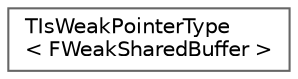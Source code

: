 digraph "Graphical Class Hierarchy"
{
 // INTERACTIVE_SVG=YES
 // LATEX_PDF_SIZE
  bgcolor="transparent";
  edge [fontname=Helvetica,fontsize=10,labelfontname=Helvetica,labelfontsize=10];
  node [fontname=Helvetica,fontsize=10,shape=box,height=0.2,width=0.4];
  rankdir="LR";
  Node0 [id="Node000000",label="TIsWeakPointerType\l\< FWeakSharedBuffer \>",height=0.2,width=0.4,color="grey40", fillcolor="white", style="filled",URL="$d4/d88/structTIsWeakPointerType_3_01FWeakSharedBuffer_01_4.html",tooltip=" "];
}
